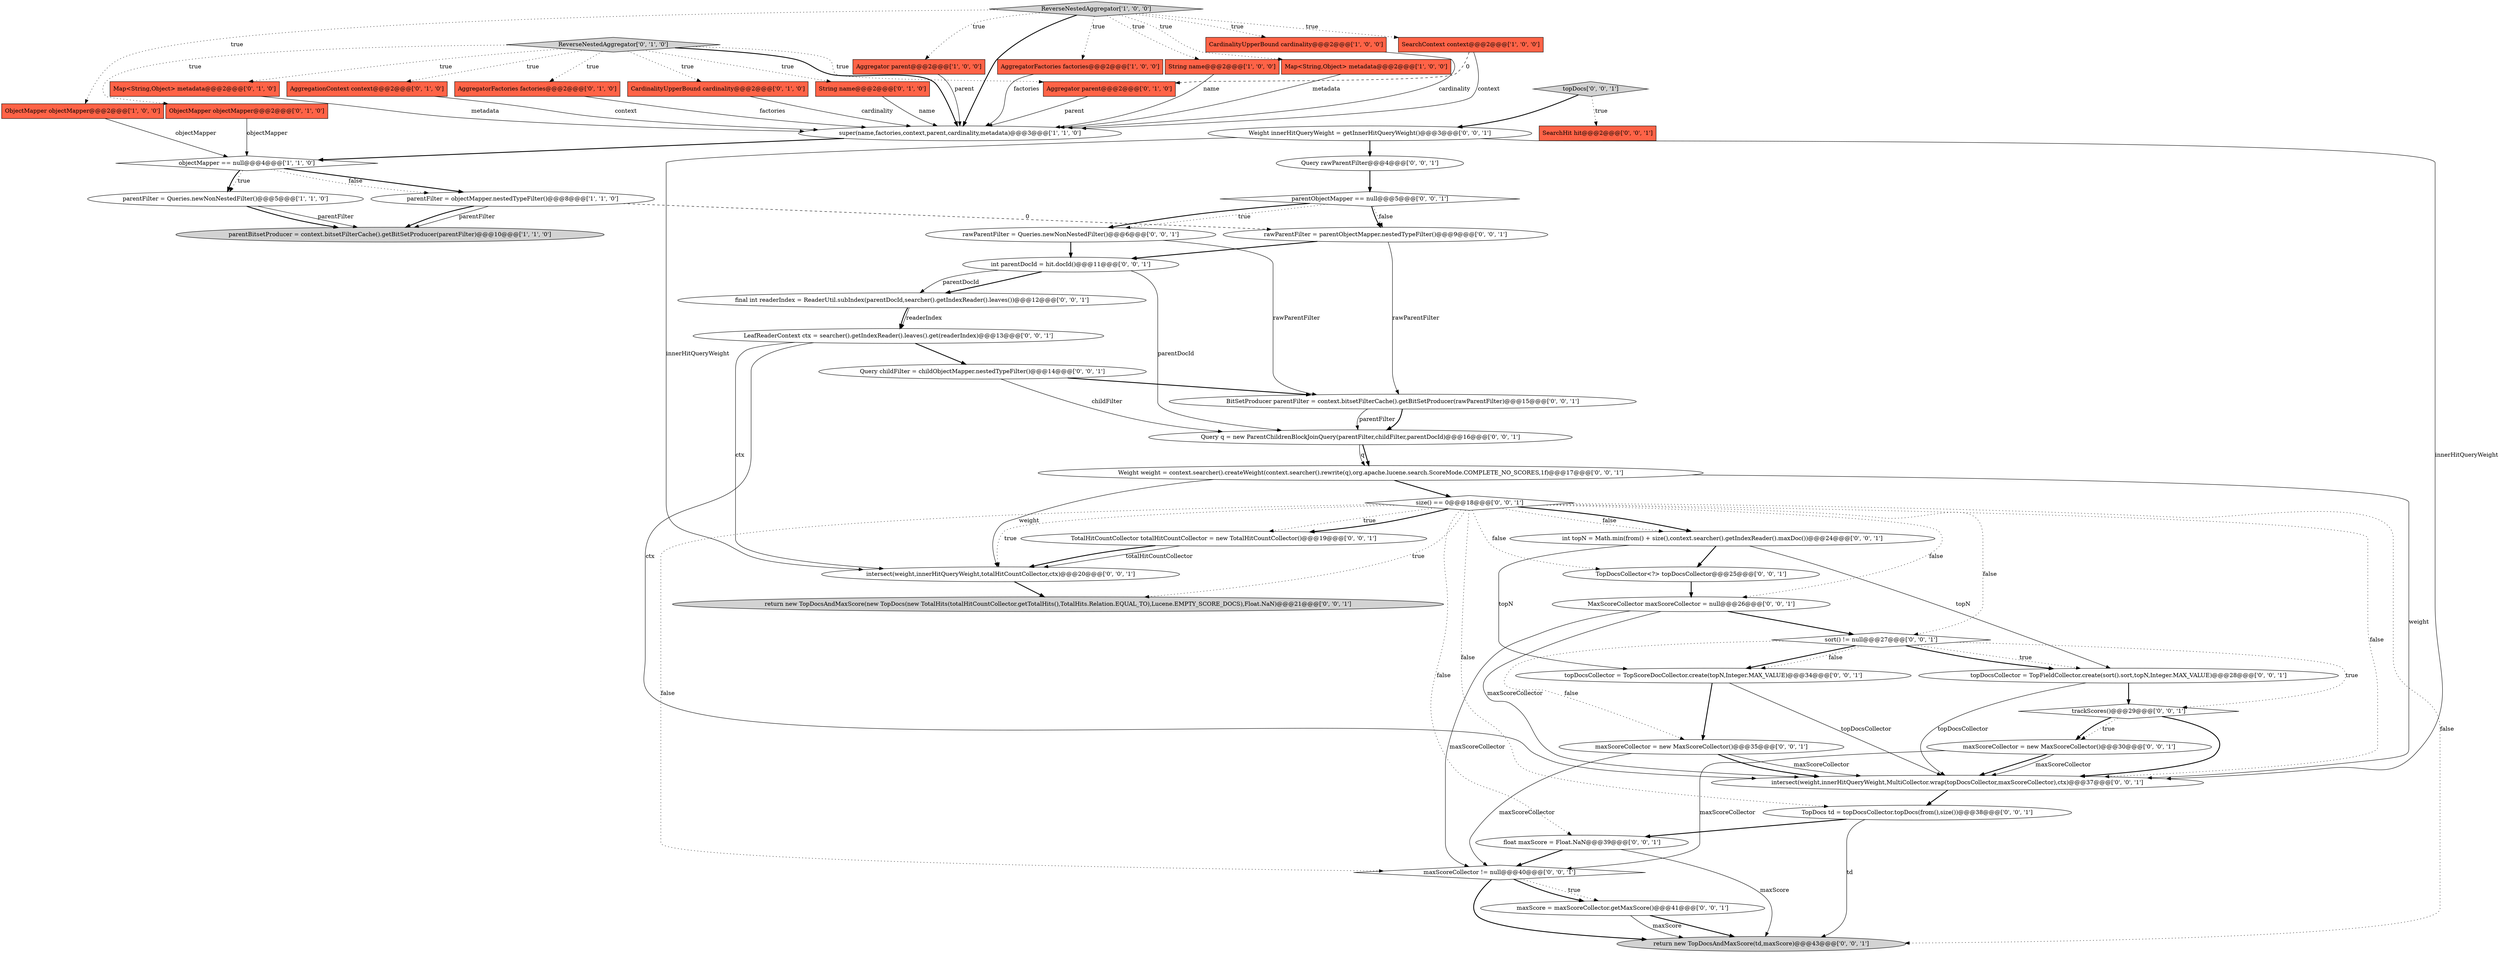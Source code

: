 digraph {
42 [style = filled, label = "intersect(weight,innerHitQueryWeight,totalHitCountCollector,ctx)@@@20@@@['0', '0', '1']", fillcolor = white, shape = ellipse image = "AAA0AAABBB3BBB"];
20 [style = filled, label = "Aggregator parent@@@2@@@['0', '1', '0']", fillcolor = tomato, shape = box image = "AAA1AAABBB2BBB"];
45 [style = filled, label = "int topN = Math.min(from() + size(),context.searcher().getIndexReader().maxDoc())@@@24@@@['0', '0', '1']", fillcolor = white, shape = ellipse image = "AAA0AAABBB3BBB"];
10 [style = filled, label = "ReverseNestedAggregator['1', '0', '0']", fillcolor = lightgray, shape = diamond image = "AAA0AAABBB1BBB"];
5 [style = filled, label = "Aggregator parent@@@2@@@['1', '0', '0']", fillcolor = tomato, shape = box image = "AAA0AAABBB1BBB"];
13 [style = filled, label = "String name@@@2@@@['0', '1', '0']", fillcolor = tomato, shape = box image = "AAA0AAABBB2BBB"];
4 [style = filled, label = "super(name,factories,context,parent,cardinality,metadata)@@@3@@@['1', '1', '0']", fillcolor = white, shape = ellipse image = "AAA0AAABBB1BBB"];
16 [style = filled, label = "Map<String,Object> metadata@@@2@@@['0', '1', '0']", fillcolor = tomato, shape = box image = "AAA0AAABBB2BBB"];
48 [style = filled, label = "final int readerIndex = ReaderUtil.subIndex(parentDocId,searcher().getIndexReader().leaves())@@@12@@@['0', '0', '1']", fillcolor = white, shape = ellipse image = "AAA0AAABBB3BBB"];
36 [style = filled, label = "maxScoreCollector = new MaxScoreCollector()@@@30@@@['0', '0', '1']", fillcolor = white, shape = ellipse image = "AAA0AAABBB3BBB"];
8 [style = filled, label = "AggregatorFactories factories@@@2@@@['1', '0', '0']", fillcolor = tomato, shape = box image = "AAA0AAABBB1BBB"];
37 [style = filled, label = "topDocs['0', '0', '1']", fillcolor = lightgray, shape = diamond image = "AAA0AAABBB3BBB"];
27 [style = filled, label = "return new TopDocsAndMaxScore(new TopDocs(new TotalHits(totalHitCountCollector.getTotalHits(),TotalHits.Relation.EQUAL_TO),Lucene.EMPTY_SCORE_DOCS),Float.NaN)@@@21@@@['0', '0', '1']", fillcolor = lightgray, shape = ellipse image = "AAA0AAABBB3BBB"];
23 [style = filled, label = "return new TopDocsAndMaxScore(td,maxScore)@@@43@@@['0', '0', '1']", fillcolor = lightgray, shape = ellipse image = "AAA0AAABBB3BBB"];
9 [style = filled, label = "ObjectMapper objectMapper@@@2@@@['1', '0', '0']", fillcolor = tomato, shape = box image = "AAA0AAABBB1BBB"];
0 [style = filled, label = "String name@@@2@@@['1', '0', '0']", fillcolor = tomato, shape = box image = "AAA0AAABBB1BBB"];
29 [style = filled, label = "TopDocsCollector<?> topDocsCollector@@@25@@@['0', '0', '1']", fillcolor = white, shape = ellipse image = "AAA0AAABBB3BBB"];
12 [style = filled, label = "SearchContext context@@@2@@@['1', '0', '0']", fillcolor = tomato, shape = box image = "AAA1AAABBB1BBB"];
47 [style = filled, label = "Query rawParentFilter@@@4@@@['0', '0', '1']", fillcolor = white, shape = ellipse image = "AAA0AAABBB3BBB"];
18 [style = filled, label = "AggregationContext context@@@2@@@['0', '1', '0']", fillcolor = tomato, shape = box image = "AAA0AAABBB2BBB"];
7 [style = filled, label = "parentBitsetProducer = context.bitsetFilterCache().getBitSetProducer(parentFilter)@@@10@@@['1', '1', '0']", fillcolor = lightgray, shape = ellipse image = "AAA0AAABBB1BBB"];
52 [style = filled, label = "rawParentFilter = Queries.newNonNestedFilter()@@@6@@@['0', '0', '1']", fillcolor = white, shape = ellipse image = "AAA0AAABBB3BBB"];
26 [style = filled, label = "Weight weight = context.searcher().createWeight(context.searcher().rewrite(q),org.apache.lucene.search.ScoreMode.COMPLETE_NO_SCORES,1f)@@@17@@@['0', '0', '1']", fillcolor = white, shape = ellipse image = "AAA0AAABBB3BBB"];
17 [style = filled, label = "ReverseNestedAggregator['0', '1', '0']", fillcolor = lightgray, shape = diamond image = "AAA0AAABBB2BBB"];
31 [style = filled, label = "maxScoreCollector != null@@@40@@@['0', '0', '1']", fillcolor = white, shape = diamond image = "AAA0AAABBB3BBB"];
3 [style = filled, label = "Map<String,Object> metadata@@@2@@@['1', '0', '0']", fillcolor = tomato, shape = box image = "AAA0AAABBB1BBB"];
35 [style = filled, label = "trackScores()@@@29@@@['0', '0', '1']", fillcolor = white, shape = diamond image = "AAA0AAABBB3BBB"];
53 [style = filled, label = "topDocsCollector = TopFieldCollector.create(sort().sort,topN,Integer.MAX_VALUE)@@@28@@@['0', '0', '1']", fillcolor = white, shape = ellipse image = "AAA0AAABBB3BBB"];
24 [style = filled, label = "rawParentFilter = parentObjectMapper.nestedTypeFilter()@@@9@@@['0', '0', '1']", fillcolor = white, shape = ellipse image = "AAA0AAABBB3BBB"];
15 [style = filled, label = "ObjectMapper objectMapper@@@2@@@['0', '1', '0']", fillcolor = tomato, shape = box image = "AAA0AAABBB2BBB"];
50 [style = filled, label = "topDocsCollector = TopScoreDocCollector.create(topN,Integer.MAX_VALUE)@@@34@@@['0', '0', '1']", fillcolor = white, shape = ellipse image = "AAA0AAABBB3BBB"];
34 [style = filled, label = "Query q = new ParentChildrenBlockJoinQuery(parentFilter,childFilter,parentDocId)@@@16@@@['0', '0', '1']", fillcolor = white, shape = ellipse image = "AAA0AAABBB3BBB"];
49 [style = filled, label = "float maxScore = Float.NaN@@@39@@@['0', '0', '1']", fillcolor = white, shape = ellipse image = "AAA0AAABBB3BBB"];
19 [style = filled, label = "AggregatorFactories factories@@@2@@@['0', '1', '0']", fillcolor = tomato, shape = box image = "AAA0AAABBB2BBB"];
46 [style = filled, label = "MaxScoreCollector maxScoreCollector = null@@@26@@@['0', '0', '1']", fillcolor = white, shape = ellipse image = "AAA0AAABBB3BBB"];
43 [style = filled, label = "maxScore = maxScoreCollector.getMaxScore()@@@41@@@['0', '0', '1']", fillcolor = white, shape = ellipse image = "AAA0AAABBB3BBB"];
1 [style = filled, label = "CardinalityUpperBound cardinality@@@2@@@['1', '0', '0']", fillcolor = tomato, shape = box image = "AAA0AAABBB1BBB"];
38 [style = filled, label = "Weight innerHitQueryWeight = getInnerHitQueryWeight()@@@3@@@['0', '0', '1']", fillcolor = white, shape = ellipse image = "AAA0AAABBB3BBB"];
6 [style = filled, label = "parentFilter = objectMapper.nestedTypeFilter()@@@8@@@['1', '1', '0']", fillcolor = white, shape = ellipse image = "AAA0AAABBB1BBB"];
39 [style = filled, label = "size() == 0@@@18@@@['0', '0', '1']", fillcolor = white, shape = diamond image = "AAA0AAABBB3BBB"];
33 [style = filled, label = "Query childFilter = childObjectMapper.nestedTypeFilter()@@@14@@@['0', '0', '1']", fillcolor = white, shape = ellipse image = "AAA0AAABBB3BBB"];
11 [style = filled, label = "parentFilter = Queries.newNonNestedFilter()@@@5@@@['1', '1', '0']", fillcolor = white, shape = ellipse image = "AAA0AAABBB1BBB"];
51 [style = filled, label = "maxScoreCollector = new MaxScoreCollector()@@@35@@@['0', '0', '1']", fillcolor = white, shape = ellipse image = "AAA0AAABBB3BBB"];
40 [style = filled, label = "LeafReaderContext ctx = searcher().getIndexReader().leaves().get(readerIndex)@@@13@@@['0', '0', '1']", fillcolor = white, shape = ellipse image = "AAA0AAABBB3BBB"];
22 [style = filled, label = "int parentDocId = hit.docId()@@@11@@@['0', '0', '1']", fillcolor = white, shape = ellipse image = "AAA0AAABBB3BBB"];
28 [style = filled, label = "BitSetProducer parentFilter = context.bitsetFilterCache().getBitSetProducer(rawParentFilter)@@@15@@@['0', '0', '1']", fillcolor = white, shape = ellipse image = "AAA0AAABBB3BBB"];
32 [style = filled, label = "SearchHit hit@@@2@@@['0', '0', '1']", fillcolor = tomato, shape = box image = "AAA0AAABBB3BBB"];
41 [style = filled, label = "parentObjectMapper == null@@@5@@@['0', '0', '1']", fillcolor = white, shape = diamond image = "AAA0AAABBB3BBB"];
25 [style = filled, label = "TotalHitCountCollector totalHitCountCollector = new TotalHitCountCollector()@@@19@@@['0', '0', '1']", fillcolor = white, shape = ellipse image = "AAA0AAABBB3BBB"];
44 [style = filled, label = "intersect(weight,innerHitQueryWeight,MultiCollector.wrap(topDocsCollector,maxScoreCollector),ctx)@@@37@@@['0', '0', '1']", fillcolor = white, shape = ellipse image = "AAA0AAABBB3BBB"];
30 [style = filled, label = "TopDocs td = topDocsCollector.topDocs(from(),size())@@@38@@@['0', '0', '1']", fillcolor = white, shape = ellipse image = "AAA0AAABBB3BBB"];
21 [style = filled, label = "sort() != null@@@27@@@['0', '0', '1']", fillcolor = white, shape = diamond image = "AAA0AAABBB3BBB"];
14 [style = filled, label = "CardinalityUpperBound cardinality@@@2@@@['0', '1', '0']", fillcolor = tomato, shape = box image = "AAA0AAABBB2BBB"];
2 [style = filled, label = "objectMapper == null@@@4@@@['1', '1', '0']", fillcolor = white, shape = diamond image = "AAA0AAABBB1BBB"];
10->8 [style = dotted, label="true"];
5->4 [style = solid, label="parent"];
41->24 [style = dotted, label="false"];
40->44 [style = solid, label="ctx"];
2->6 [style = bold, label=""];
40->42 [style = solid, label="ctx"];
39->21 [style = dotted, label="false"];
17->14 [style = dotted, label="true"];
10->3 [style = dotted, label="true"];
34->26 [style = solid, label="q"];
51->44 [style = solid, label="maxScoreCollector"];
30->49 [style = bold, label=""];
39->42 [style = dotted, label="true"];
43->23 [style = bold, label=""];
48->40 [style = solid, label="readerIndex"];
2->11 [style = dotted, label="true"];
3->4 [style = solid, label="metadata"];
30->23 [style = solid, label="td"];
39->44 [style = dotted, label="false"];
46->21 [style = bold, label=""];
52->28 [style = solid, label="rawParentFilter"];
17->15 [style = dotted, label="true"];
34->26 [style = bold, label=""];
37->38 [style = bold, label=""];
29->46 [style = bold, label=""];
24->28 [style = solid, label="rawParentFilter"];
39->30 [style = dotted, label="false"];
51->31 [style = solid, label="maxScoreCollector"];
10->1 [style = dotted, label="true"];
21->50 [style = bold, label=""];
17->20 [style = dotted, label="true"];
46->31 [style = solid, label="maxScoreCollector"];
39->45 [style = dotted, label="false"];
12->20 [style = dashed, label="0"];
14->4 [style = solid, label="cardinality"];
35->44 [style = bold, label=""];
36->44 [style = bold, label=""];
39->25 [style = dotted, label="true"];
26->42 [style = solid, label="weight"];
33->28 [style = bold, label=""];
6->7 [style = solid, label="parentFilter"];
25->42 [style = solid, label="totalHitCountCollector"];
51->44 [style = bold, label=""];
12->4 [style = solid, label="context"];
39->45 [style = bold, label=""];
38->42 [style = solid, label="innerHitQueryWeight"];
4->2 [style = bold, label=""];
49->23 [style = solid, label="maxScore"];
45->29 [style = bold, label=""];
9->2 [style = solid, label="objectMapper"];
17->16 [style = dotted, label="true"];
53->35 [style = bold, label=""];
33->34 [style = solid, label="childFilter"];
16->4 [style = solid, label="metadata"];
39->27 [style = dotted, label="true"];
49->31 [style = bold, label=""];
39->29 [style = dotted, label="false"];
1->4 [style = solid, label="cardinality"];
38->47 [style = bold, label=""];
47->41 [style = bold, label=""];
10->0 [style = dotted, label="true"];
46->44 [style = solid, label="maxScoreCollector"];
39->25 [style = bold, label=""];
31->43 [style = dotted, label="true"];
6->7 [style = bold, label=""];
39->49 [style = dotted, label="false"];
21->35 [style = dotted, label="true"];
44->30 [style = bold, label=""];
15->2 [style = solid, label="objectMapper"];
17->18 [style = dotted, label="true"];
22->48 [style = bold, label=""];
43->23 [style = solid, label="maxScore"];
20->4 [style = solid, label="parent"];
22->34 [style = solid, label="parentDocId"];
52->22 [style = bold, label=""];
10->9 [style = dotted, label="true"];
45->53 [style = solid, label="topN"];
40->33 [style = bold, label=""];
37->32 [style = dotted, label="true"];
50->44 [style = solid, label="topDocsCollector"];
21->53 [style = dotted, label="true"];
38->44 [style = solid, label="innerHitQueryWeight"];
36->44 [style = solid, label="maxScoreCollector"];
17->19 [style = dotted, label="true"];
22->48 [style = solid, label="parentDocId"];
45->50 [style = solid, label="topN"];
11->7 [style = solid, label="parentFilter"];
25->42 [style = bold, label=""];
42->27 [style = bold, label=""];
31->43 [style = bold, label=""];
41->52 [style = dotted, label="true"];
13->4 [style = solid, label="name"];
0->4 [style = solid, label="name"];
2->11 [style = bold, label=""];
17->4 [style = bold, label=""];
21->51 [style = dotted, label="false"];
21->50 [style = dotted, label="false"];
10->12 [style = dotted, label="true"];
31->23 [style = bold, label=""];
41->24 [style = bold, label=""];
28->34 [style = bold, label=""];
35->36 [style = dotted, label="true"];
8->4 [style = solid, label="factories"];
36->31 [style = solid, label="maxScoreCollector"];
39->31 [style = dotted, label="false"];
24->22 [style = bold, label=""];
10->5 [style = dotted, label="true"];
26->39 [style = bold, label=""];
48->40 [style = bold, label=""];
39->23 [style = dotted, label="false"];
41->52 [style = bold, label=""];
18->4 [style = solid, label="context"];
53->44 [style = solid, label="topDocsCollector"];
39->46 [style = dotted, label="false"];
6->24 [style = dashed, label="0"];
26->44 [style = solid, label="weight"];
50->51 [style = bold, label=""];
10->4 [style = bold, label=""];
2->6 [style = dotted, label="false"];
35->36 [style = bold, label=""];
17->13 [style = dotted, label="true"];
19->4 [style = solid, label="factories"];
11->7 [style = bold, label=""];
28->34 [style = solid, label="parentFilter"];
21->53 [style = bold, label=""];
}
